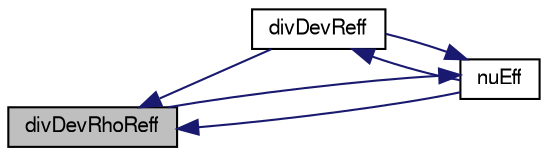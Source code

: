 digraph "divDevRhoReff"
{
  bgcolor="transparent";
  edge [fontname="FreeSans",fontsize="10",labelfontname="FreeSans",labelfontsize="10"];
  node [fontname="FreeSans",fontsize="10",shape=record];
  rankdir="LR";
  Node2398 [label="divDevRhoReff",height=0.2,width=0.4,color="black", fillcolor="grey75", style="filled", fontcolor="black"];
  Node2398 -> Node2399 [dir="back",color="midnightblue",fontsize="10",style="solid",fontname="FreeSans"];
  Node2399 [label="divDevReff",height=0.2,width=0.4,color="black",URL="$a31038.html#a028ac2eaccc9a479009b15cc6e21a89e",tooltip="Return the source term for the momentum equation. "];
  Node2399 -> Node2400 [dir="back",color="midnightblue",fontsize="10",style="solid",fontname="FreeSans"];
  Node2400 [label="nuEff",height=0.2,width=0.4,color="black",URL="$a31038.html#a253447ded10e8fc7fceccbbea00f98ad",tooltip="Return the effective viscosity, i.e. the laminar viscosity. "];
  Node2400 -> Node2399 [dir="back",color="midnightblue",fontsize="10",style="solid",fontname="FreeSans"];
  Node2400 -> Node2398 [dir="back",color="midnightblue",fontsize="10",style="solid",fontname="FreeSans"];
  Node2398 -> Node2400 [dir="back",color="midnightblue",fontsize="10",style="solid",fontname="FreeSans"];
}
